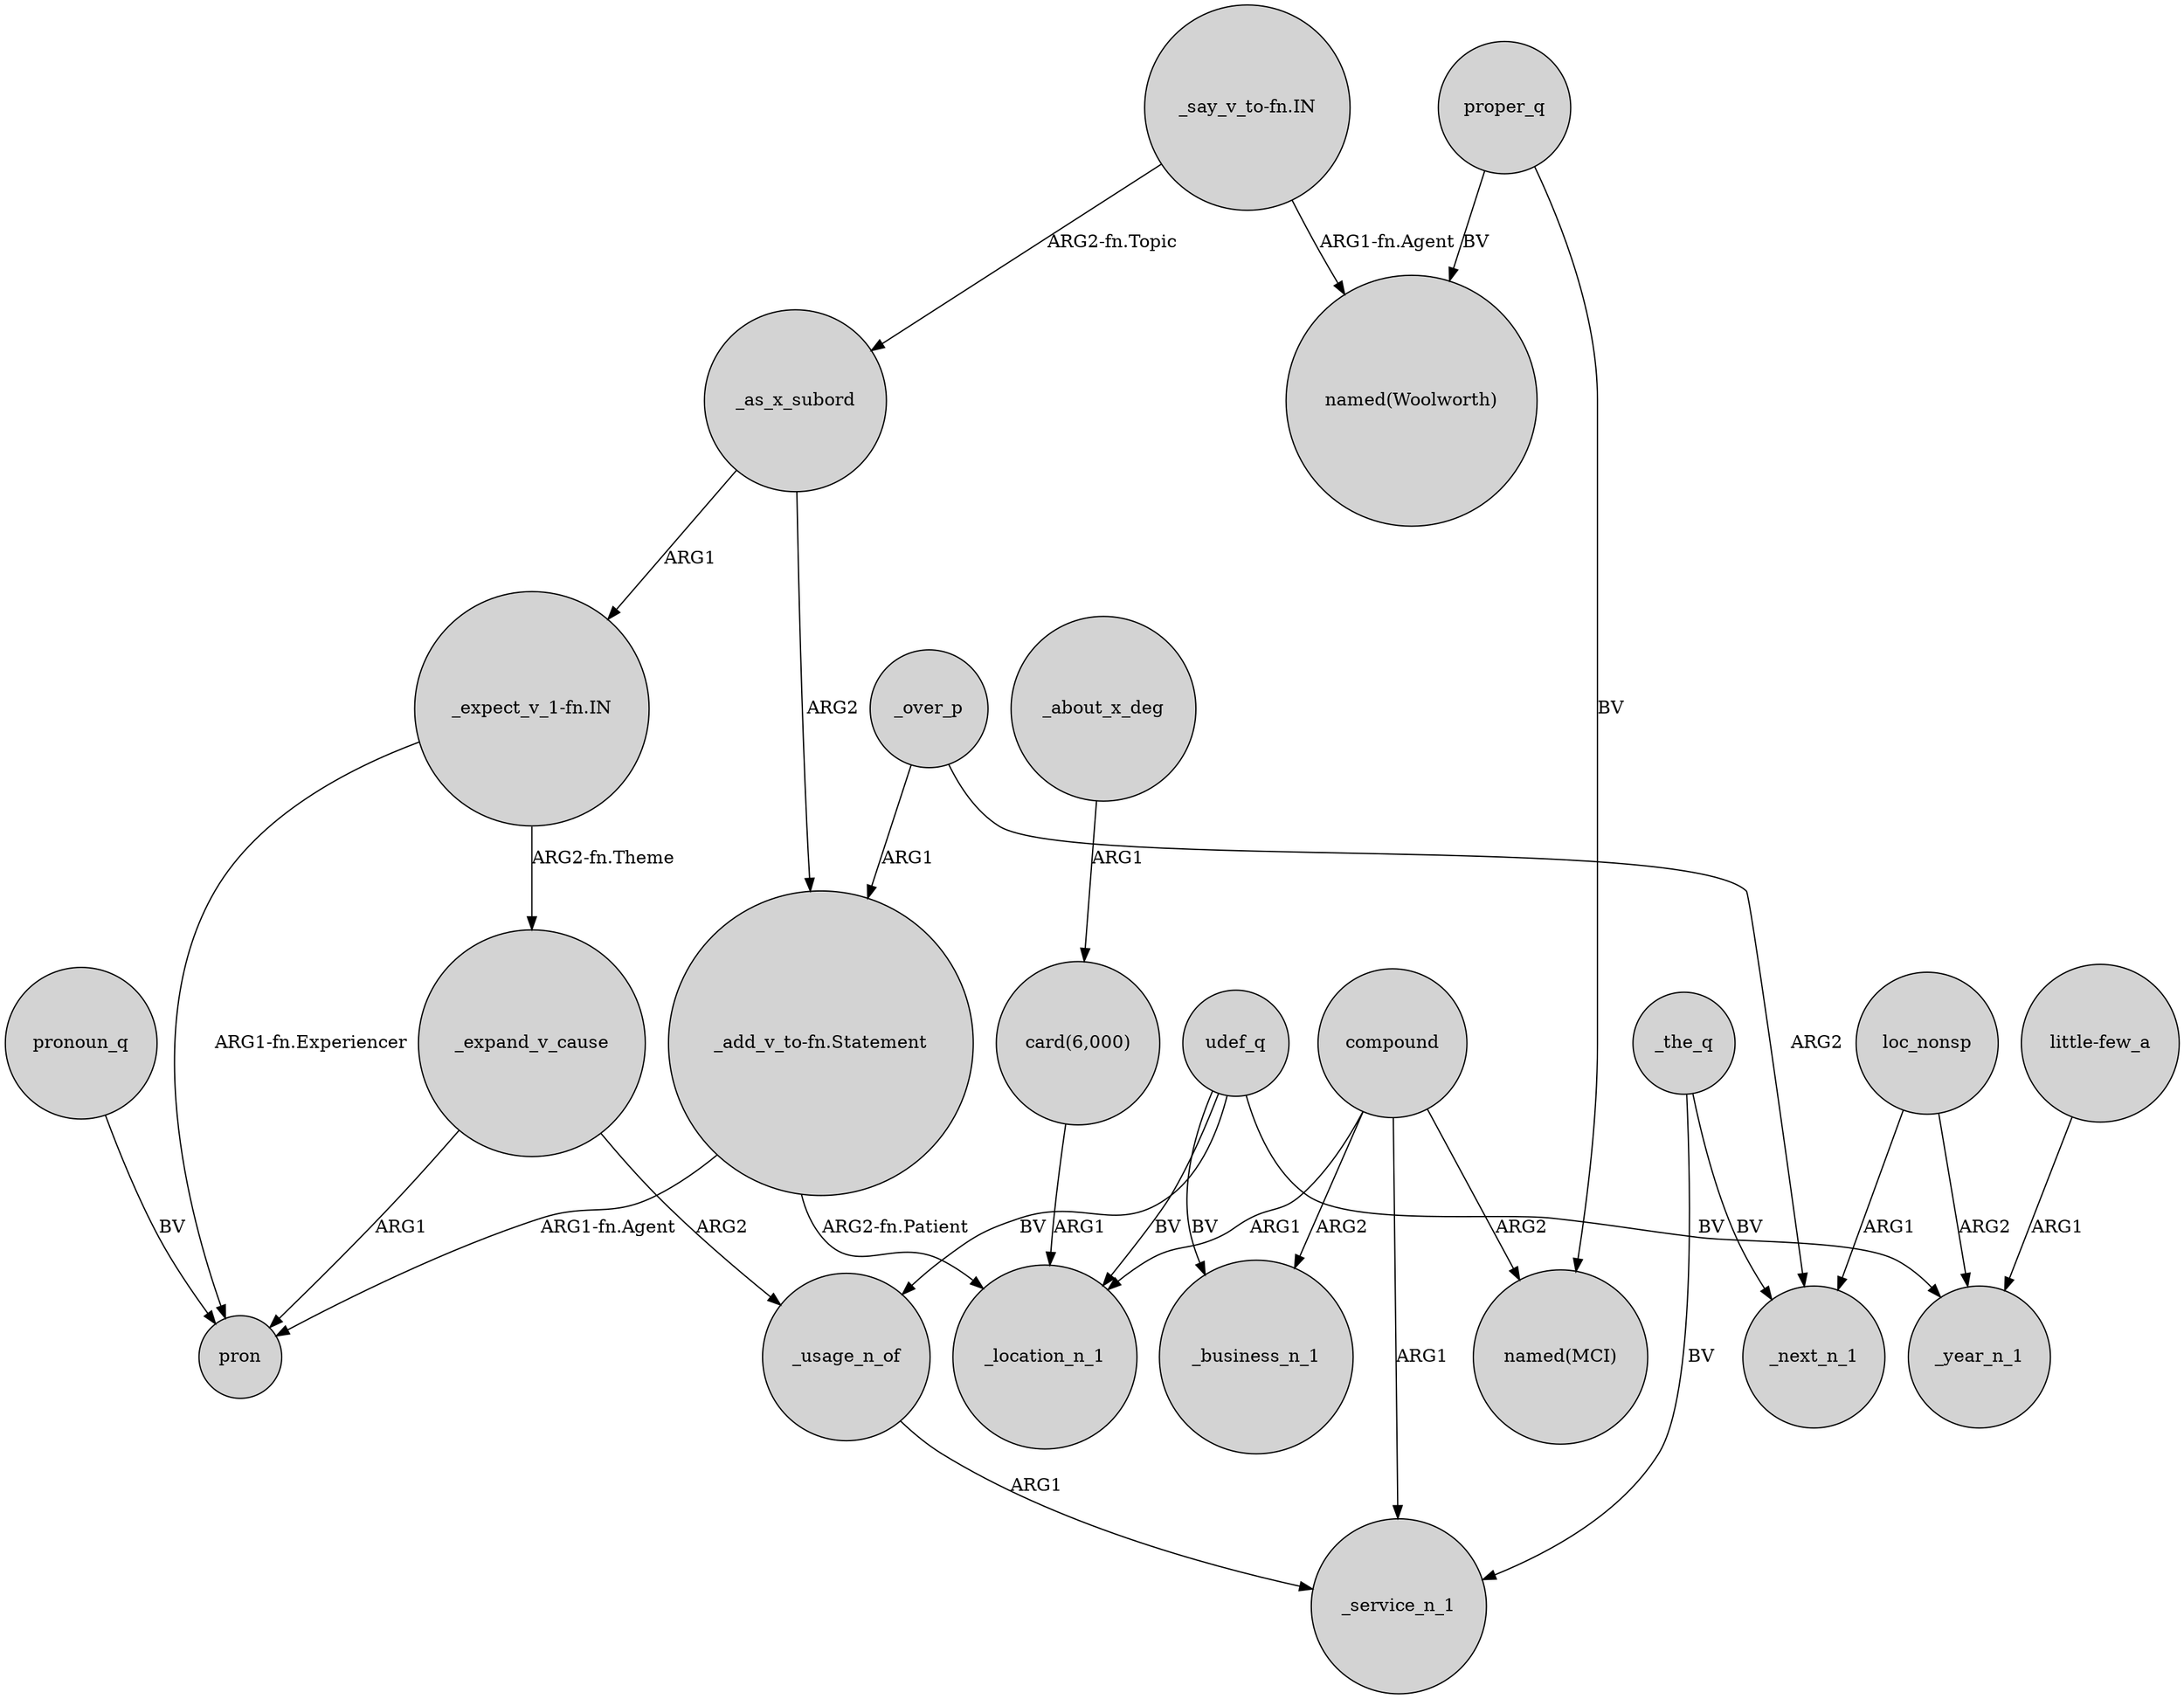 digraph {
	node [shape=circle style=filled]
	compound -> _location_n_1 [label=ARG1]
	loc_nonsp -> _next_n_1 [label=ARG1]
	_expand_v_cause -> pron [label=ARG1]
	"_say_v_to-fn.IN" -> "named(Woolworth)" [label="ARG1-fn.Agent"]
	proper_q -> "named(Woolworth)" [label=BV]
	"card(6,000)" -> _location_n_1 [label=ARG1]
	"_add_v_to-fn.Statement" -> _location_n_1 [label="ARG2-fn.Patient"]
	_the_q -> _service_n_1 [label=BV]
	_over_p -> "_add_v_to-fn.Statement" [label=ARG1]
	proper_q -> "named(MCI)" [label=BV]
	udef_q -> _location_n_1 [label=BV]
	_as_x_subord -> "_add_v_to-fn.Statement" [label=ARG2]
	"_add_v_to-fn.Statement" -> pron [label="ARG1-fn.Agent"]
	_over_p -> _next_n_1 [label=ARG2]
	udef_q -> _usage_n_of [label=BV]
	pronoun_q -> pron [label=BV]
	"little-few_a" -> _year_n_1 [label=ARG1]
	_the_q -> _next_n_1 [label=BV]
	loc_nonsp -> _year_n_1 [label=ARG2]
	"_say_v_to-fn.IN" -> _as_x_subord [label="ARG2-fn.Topic"]
	compound -> _business_n_1 [label=ARG2]
	_as_x_subord -> "_expect_v_1-fn.IN" [label=ARG1]
	"_expect_v_1-fn.IN" -> pron [label="ARG1-fn.Experiencer"]
	"_expect_v_1-fn.IN" -> _expand_v_cause [label="ARG2-fn.Theme"]
	compound -> "named(MCI)" [label=ARG2]
	_usage_n_of -> _service_n_1 [label=ARG1]
	udef_q -> _business_n_1 [label=BV]
	udef_q -> _year_n_1 [label=BV]
	_expand_v_cause -> _usage_n_of [label=ARG2]
	_about_x_deg -> "card(6,000)" [label=ARG1]
	compound -> _service_n_1 [label=ARG1]
}

